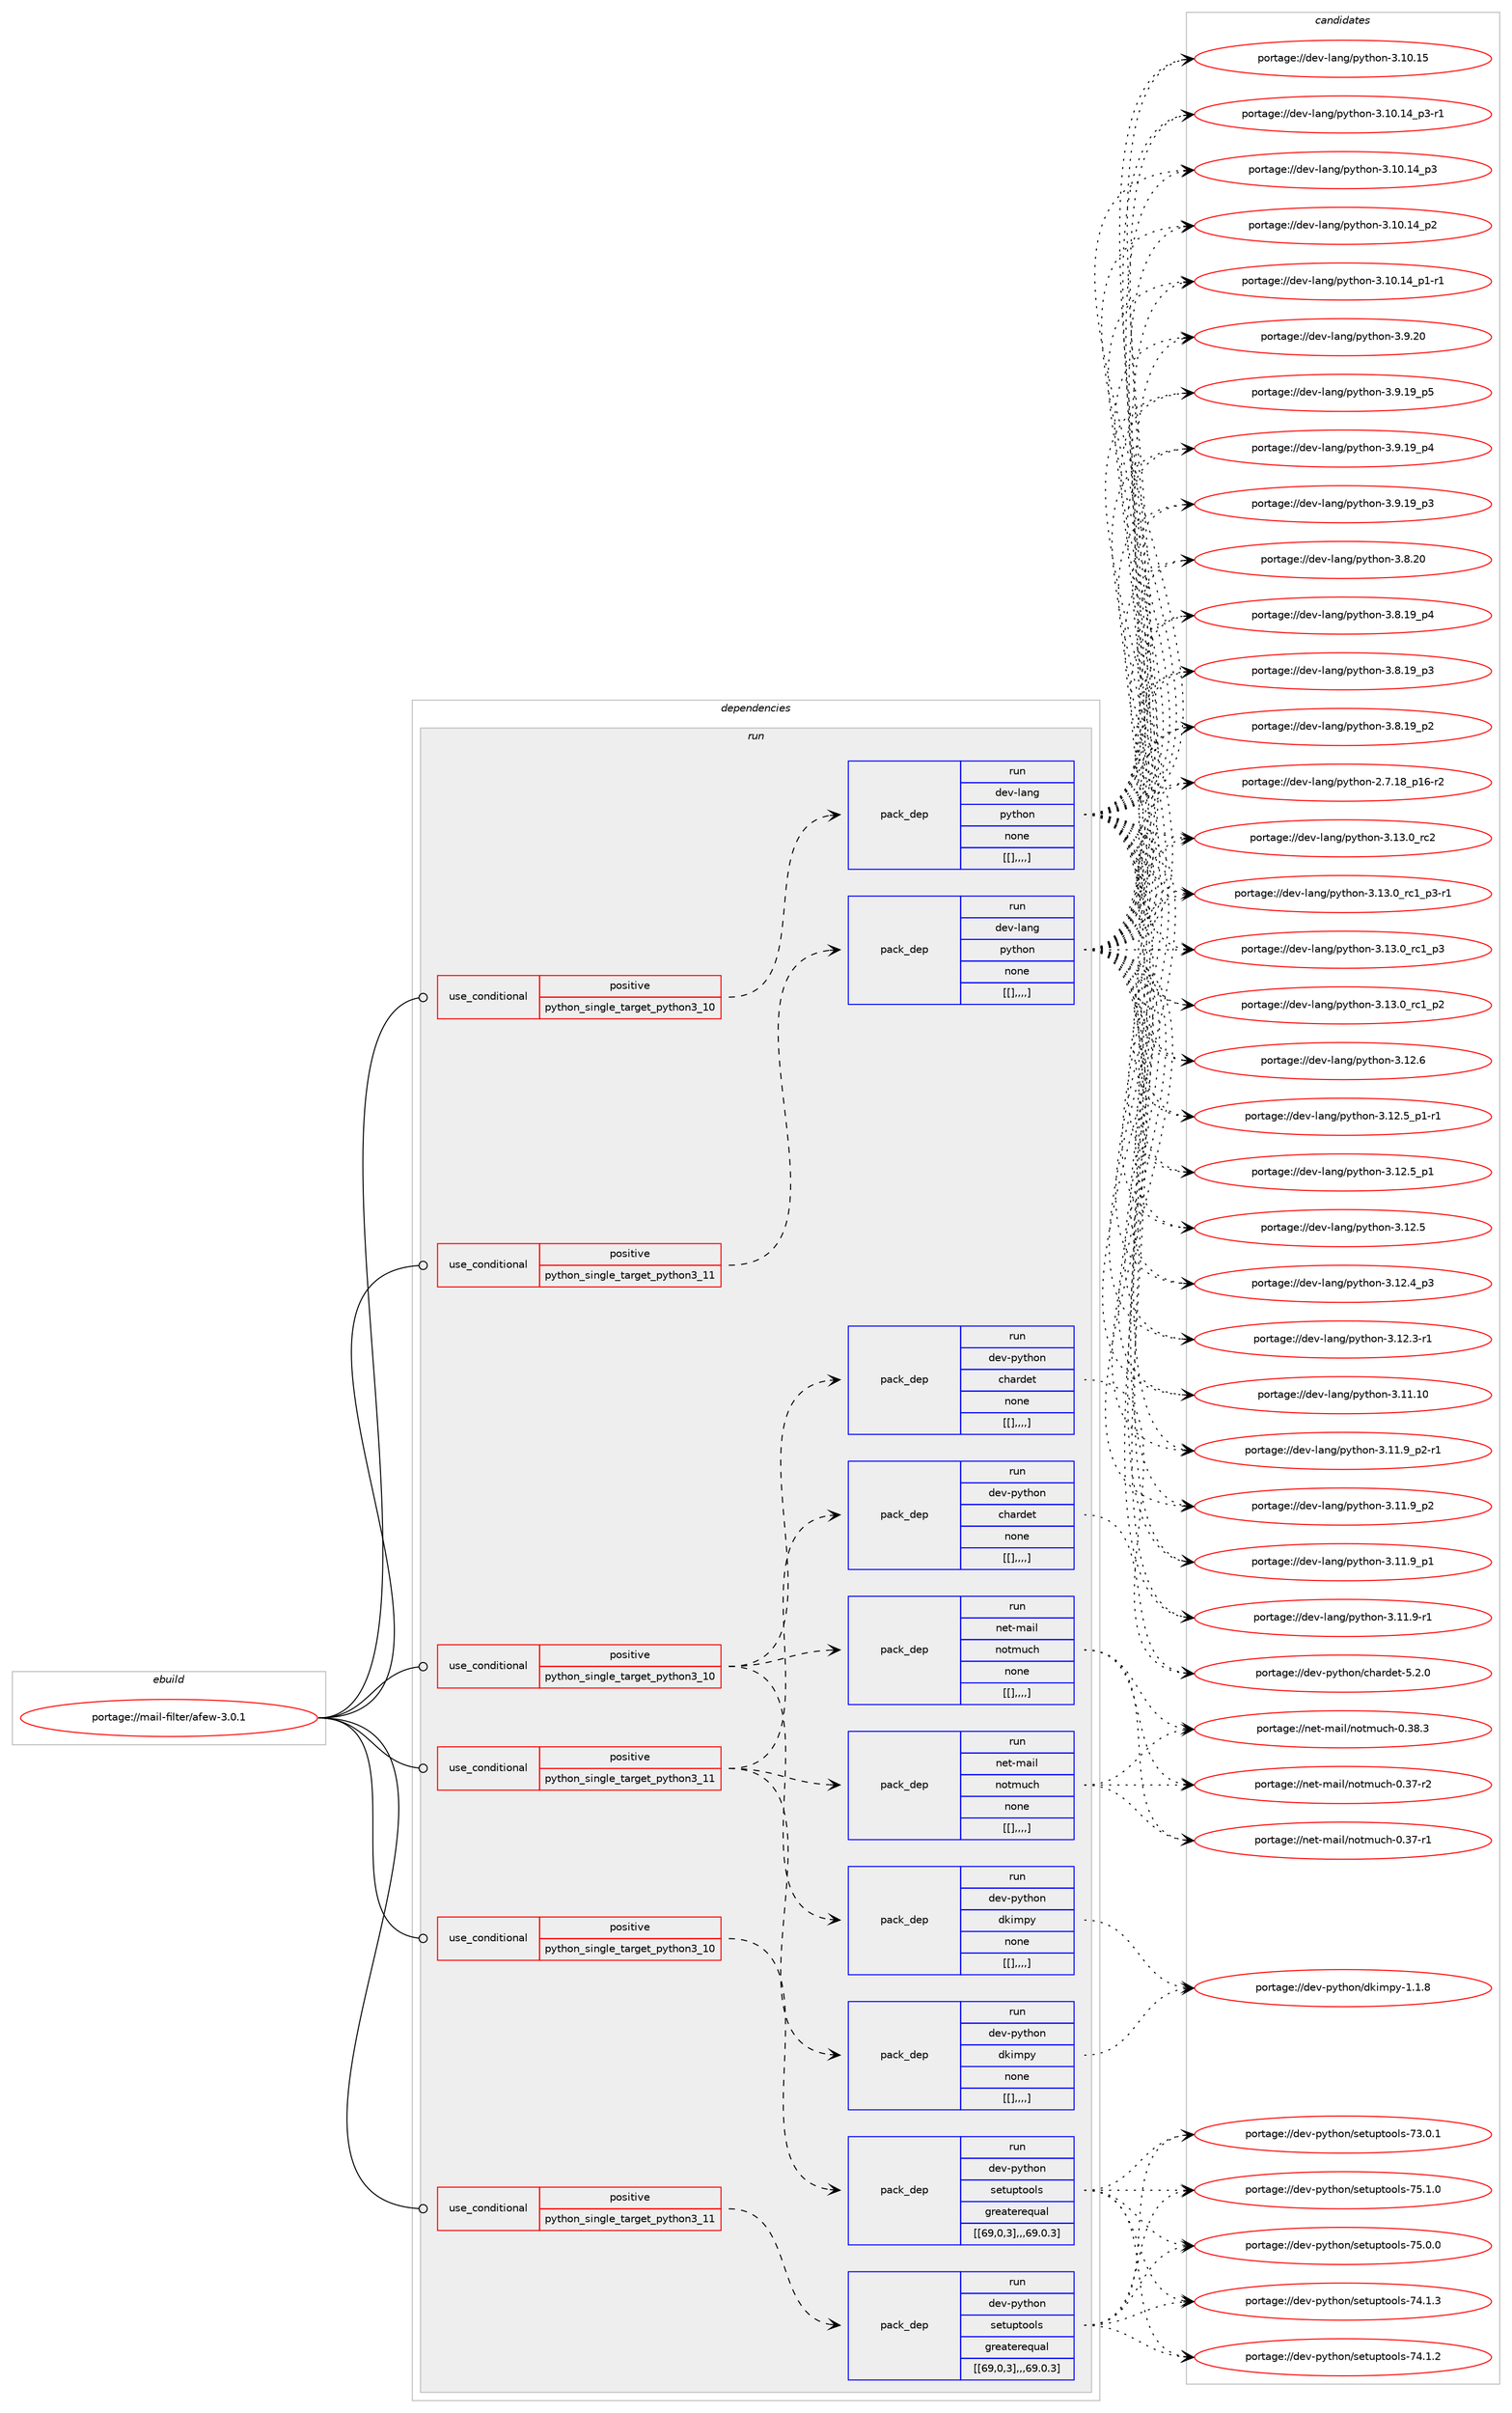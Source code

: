 digraph prolog {

# *************
# Graph options
# *************

newrank=true;
concentrate=true;
compound=true;
graph [rankdir=LR,fontname=Helvetica,fontsize=10,ranksep=1.5];#, ranksep=2.5, nodesep=0.2];
edge  [arrowhead=vee];
node  [fontname=Helvetica,fontsize=10];

# **********
# The ebuild
# **********

subgraph cluster_leftcol {
color=gray;
label=<<i>ebuild</i>>;
id [label="portage://mail-filter/afew-3.0.1", color=red, width=4, href="../mail-filter/afew-3.0.1.svg"];
}

# ****************
# The dependencies
# ****************

subgraph cluster_midcol {
color=gray;
label=<<i>dependencies</i>>;
subgraph cluster_compile {
fillcolor="#eeeeee";
style=filled;
label=<<i>compile</i>>;
}
subgraph cluster_compileandrun {
fillcolor="#eeeeee";
style=filled;
label=<<i>compile and run</i>>;
}
subgraph cluster_run {
fillcolor="#eeeeee";
style=filled;
label=<<i>run</i>>;
subgraph cond72599 {
dependency292065 [label=<<TABLE BORDER="0" CELLBORDER="1" CELLSPACING="0" CELLPADDING="4"><TR><TD ROWSPAN="3" CELLPADDING="10">use_conditional</TD></TR><TR><TD>positive</TD></TR><TR><TD>python_single_target_python3_10</TD></TR></TABLE>>, shape=none, color=red];
subgraph pack217040 {
dependency292066 [label=<<TABLE BORDER="0" CELLBORDER="1" CELLSPACING="0" CELLPADDING="4" WIDTH="220"><TR><TD ROWSPAN="6" CELLPADDING="30">pack_dep</TD></TR><TR><TD WIDTH="110">run</TD></TR><TR><TD>dev-lang</TD></TR><TR><TD>python</TD></TR><TR><TD>none</TD></TR><TR><TD>[[],,,,]</TD></TR></TABLE>>, shape=none, color=blue];
}
dependency292065:e -> dependency292066:w [weight=20,style="dashed",arrowhead="vee"];
}
id:e -> dependency292065:w [weight=20,style="solid",arrowhead="odot"];
subgraph cond72600 {
dependency292067 [label=<<TABLE BORDER="0" CELLBORDER="1" CELLSPACING="0" CELLPADDING="4"><TR><TD ROWSPAN="3" CELLPADDING="10">use_conditional</TD></TR><TR><TD>positive</TD></TR><TR><TD>python_single_target_python3_10</TD></TR></TABLE>>, shape=none, color=red];
subgraph pack217041 {
dependency292068 [label=<<TABLE BORDER="0" CELLBORDER="1" CELLSPACING="0" CELLPADDING="4" WIDTH="220"><TR><TD ROWSPAN="6" CELLPADDING="30">pack_dep</TD></TR><TR><TD WIDTH="110">run</TD></TR><TR><TD>dev-python</TD></TR><TR><TD>chardet</TD></TR><TR><TD>none</TD></TR><TR><TD>[[],,,,]</TD></TR></TABLE>>, shape=none, color=blue];
}
dependency292067:e -> dependency292068:w [weight=20,style="dashed",arrowhead="vee"];
subgraph pack217042 {
dependency292069 [label=<<TABLE BORDER="0" CELLBORDER="1" CELLSPACING="0" CELLPADDING="4" WIDTH="220"><TR><TD ROWSPAN="6" CELLPADDING="30">pack_dep</TD></TR><TR><TD WIDTH="110">run</TD></TR><TR><TD>dev-python</TD></TR><TR><TD>dkimpy</TD></TR><TR><TD>none</TD></TR><TR><TD>[[],,,,]</TD></TR></TABLE>>, shape=none, color=blue];
}
dependency292067:e -> dependency292069:w [weight=20,style="dashed",arrowhead="vee"];
subgraph pack217043 {
dependency292070 [label=<<TABLE BORDER="0" CELLBORDER="1" CELLSPACING="0" CELLPADDING="4" WIDTH="220"><TR><TD ROWSPAN="6" CELLPADDING="30">pack_dep</TD></TR><TR><TD WIDTH="110">run</TD></TR><TR><TD>net-mail</TD></TR><TR><TD>notmuch</TD></TR><TR><TD>none</TD></TR><TR><TD>[[],,,,]</TD></TR></TABLE>>, shape=none, color=blue];
}
dependency292067:e -> dependency292070:w [weight=20,style="dashed",arrowhead="vee"];
}
id:e -> dependency292067:w [weight=20,style="solid",arrowhead="odot"];
subgraph cond72601 {
dependency292071 [label=<<TABLE BORDER="0" CELLBORDER="1" CELLSPACING="0" CELLPADDING="4"><TR><TD ROWSPAN="3" CELLPADDING="10">use_conditional</TD></TR><TR><TD>positive</TD></TR><TR><TD>python_single_target_python3_10</TD></TR></TABLE>>, shape=none, color=red];
subgraph pack217044 {
dependency292072 [label=<<TABLE BORDER="0" CELLBORDER="1" CELLSPACING="0" CELLPADDING="4" WIDTH="220"><TR><TD ROWSPAN="6" CELLPADDING="30">pack_dep</TD></TR><TR><TD WIDTH="110">run</TD></TR><TR><TD>dev-python</TD></TR><TR><TD>setuptools</TD></TR><TR><TD>greaterequal</TD></TR><TR><TD>[[69,0,3],,,69.0.3]</TD></TR></TABLE>>, shape=none, color=blue];
}
dependency292071:e -> dependency292072:w [weight=20,style="dashed",arrowhead="vee"];
}
id:e -> dependency292071:w [weight=20,style="solid",arrowhead="odot"];
subgraph cond72602 {
dependency292073 [label=<<TABLE BORDER="0" CELLBORDER="1" CELLSPACING="0" CELLPADDING="4"><TR><TD ROWSPAN="3" CELLPADDING="10">use_conditional</TD></TR><TR><TD>positive</TD></TR><TR><TD>python_single_target_python3_11</TD></TR></TABLE>>, shape=none, color=red];
subgraph pack217045 {
dependency292074 [label=<<TABLE BORDER="0" CELLBORDER="1" CELLSPACING="0" CELLPADDING="4" WIDTH="220"><TR><TD ROWSPAN="6" CELLPADDING="30">pack_dep</TD></TR><TR><TD WIDTH="110">run</TD></TR><TR><TD>dev-lang</TD></TR><TR><TD>python</TD></TR><TR><TD>none</TD></TR><TR><TD>[[],,,,]</TD></TR></TABLE>>, shape=none, color=blue];
}
dependency292073:e -> dependency292074:w [weight=20,style="dashed",arrowhead="vee"];
}
id:e -> dependency292073:w [weight=20,style="solid",arrowhead="odot"];
subgraph cond72603 {
dependency292075 [label=<<TABLE BORDER="0" CELLBORDER="1" CELLSPACING="0" CELLPADDING="4"><TR><TD ROWSPAN="3" CELLPADDING="10">use_conditional</TD></TR><TR><TD>positive</TD></TR><TR><TD>python_single_target_python3_11</TD></TR></TABLE>>, shape=none, color=red];
subgraph pack217046 {
dependency292076 [label=<<TABLE BORDER="0" CELLBORDER="1" CELLSPACING="0" CELLPADDING="4" WIDTH="220"><TR><TD ROWSPAN="6" CELLPADDING="30">pack_dep</TD></TR><TR><TD WIDTH="110">run</TD></TR><TR><TD>dev-python</TD></TR><TR><TD>chardet</TD></TR><TR><TD>none</TD></TR><TR><TD>[[],,,,]</TD></TR></TABLE>>, shape=none, color=blue];
}
dependency292075:e -> dependency292076:w [weight=20,style="dashed",arrowhead="vee"];
subgraph pack217047 {
dependency292077 [label=<<TABLE BORDER="0" CELLBORDER="1" CELLSPACING="0" CELLPADDING="4" WIDTH="220"><TR><TD ROWSPAN="6" CELLPADDING="30">pack_dep</TD></TR><TR><TD WIDTH="110">run</TD></TR><TR><TD>dev-python</TD></TR><TR><TD>dkimpy</TD></TR><TR><TD>none</TD></TR><TR><TD>[[],,,,]</TD></TR></TABLE>>, shape=none, color=blue];
}
dependency292075:e -> dependency292077:w [weight=20,style="dashed",arrowhead="vee"];
subgraph pack217048 {
dependency292078 [label=<<TABLE BORDER="0" CELLBORDER="1" CELLSPACING="0" CELLPADDING="4" WIDTH="220"><TR><TD ROWSPAN="6" CELLPADDING="30">pack_dep</TD></TR><TR><TD WIDTH="110">run</TD></TR><TR><TD>net-mail</TD></TR><TR><TD>notmuch</TD></TR><TR><TD>none</TD></TR><TR><TD>[[],,,,]</TD></TR></TABLE>>, shape=none, color=blue];
}
dependency292075:e -> dependency292078:w [weight=20,style="dashed",arrowhead="vee"];
}
id:e -> dependency292075:w [weight=20,style="solid",arrowhead="odot"];
subgraph cond72604 {
dependency292079 [label=<<TABLE BORDER="0" CELLBORDER="1" CELLSPACING="0" CELLPADDING="4"><TR><TD ROWSPAN="3" CELLPADDING="10">use_conditional</TD></TR><TR><TD>positive</TD></TR><TR><TD>python_single_target_python3_11</TD></TR></TABLE>>, shape=none, color=red];
subgraph pack217049 {
dependency292080 [label=<<TABLE BORDER="0" CELLBORDER="1" CELLSPACING="0" CELLPADDING="4" WIDTH="220"><TR><TD ROWSPAN="6" CELLPADDING="30">pack_dep</TD></TR><TR><TD WIDTH="110">run</TD></TR><TR><TD>dev-python</TD></TR><TR><TD>setuptools</TD></TR><TR><TD>greaterequal</TD></TR><TR><TD>[[69,0,3],,,69.0.3]</TD></TR></TABLE>>, shape=none, color=blue];
}
dependency292079:e -> dependency292080:w [weight=20,style="dashed",arrowhead="vee"];
}
id:e -> dependency292079:w [weight=20,style="solid",arrowhead="odot"];
}
}

# **************
# The candidates
# **************

subgraph cluster_choices {
rank=same;
color=gray;
label=<<i>candidates</i>>;

subgraph choice217040 {
color=black;
nodesep=1;
choice10010111845108971101034711212111610411111045514649514648951149950 [label="portage://dev-lang/python-3.13.0_rc2", color=red, width=4,href="../dev-lang/python-3.13.0_rc2.svg"];
choice1001011184510897110103471121211161041111104551464951464895114994995112514511449 [label="portage://dev-lang/python-3.13.0_rc1_p3-r1", color=red, width=4,href="../dev-lang/python-3.13.0_rc1_p3-r1.svg"];
choice100101118451089711010347112121116104111110455146495146489511499499511251 [label="portage://dev-lang/python-3.13.0_rc1_p3", color=red, width=4,href="../dev-lang/python-3.13.0_rc1_p3.svg"];
choice100101118451089711010347112121116104111110455146495146489511499499511250 [label="portage://dev-lang/python-3.13.0_rc1_p2", color=red, width=4,href="../dev-lang/python-3.13.0_rc1_p2.svg"];
choice10010111845108971101034711212111610411111045514649504654 [label="portage://dev-lang/python-3.12.6", color=red, width=4,href="../dev-lang/python-3.12.6.svg"];
choice1001011184510897110103471121211161041111104551464950465395112494511449 [label="portage://dev-lang/python-3.12.5_p1-r1", color=red, width=4,href="../dev-lang/python-3.12.5_p1-r1.svg"];
choice100101118451089711010347112121116104111110455146495046539511249 [label="portage://dev-lang/python-3.12.5_p1", color=red, width=4,href="../dev-lang/python-3.12.5_p1.svg"];
choice10010111845108971101034711212111610411111045514649504653 [label="portage://dev-lang/python-3.12.5", color=red, width=4,href="../dev-lang/python-3.12.5.svg"];
choice100101118451089711010347112121116104111110455146495046529511251 [label="portage://dev-lang/python-3.12.4_p3", color=red, width=4,href="../dev-lang/python-3.12.4_p3.svg"];
choice100101118451089711010347112121116104111110455146495046514511449 [label="portage://dev-lang/python-3.12.3-r1", color=red, width=4,href="../dev-lang/python-3.12.3-r1.svg"];
choice1001011184510897110103471121211161041111104551464949464948 [label="portage://dev-lang/python-3.11.10", color=red, width=4,href="../dev-lang/python-3.11.10.svg"];
choice1001011184510897110103471121211161041111104551464949465795112504511449 [label="portage://dev-lang/python-3.11.9_p2-r1", color=red, width=4,href="../dev-lang/python-3.11.9_p2-r1.svg"];
choice100101118451089711010347112121116104111110455146494946579511250 [label="portage://dev-lang/python-3.11.9_p2", color=red, width=4,href="../dev-lang/python-3.11.9_p2.svg"];
choice100101118451089711010347112121116104111110455146494946579511249 [label="portage://dev-lang/python-3.11.9_p1", color=red, width=4,href="../dev-lang/python-3.11.9_p1.svg"];
choice100101118451089711010347112121116104111110455146494946574511449 [label="portage://dev-lang/python-3.11.9-r1", color=red, width=4,href="../dev-lang/python-3.11.9-r1.svg"];
choice1001011184510897110103471121211161041111104551464948464953 [label="portage://dev-lang/python-3.10.15", color=red, width=4,href="../dev-lang/python-3.10.15.svg"];
choice100101118451089711010347112121116104111110455146494846495295112514511449 [label="portage://dev-lang/python-3.10.14_p3-r1", color=red, width=4,href="../dev-lang/python-3.10.14_p3-r1.svg"];
choice10010111845108971101034711212111610411111045514649484649529511251 [label="portage://dev-lang/python-3.10.14_p3", color=red, width=4,href="../dev-lang/python-3.10.14_p3.svg"];
choice10010111845108971101034711212111610411111045514649484649529511250 [label="portage://dev-lang/python-3.10.14_p2", color=red, width=4,href="../dev-lang/python-3.10.14_p2.svg"];
choice100101118451089711010347112121116104111110455146494846495295112494511449 [label="portage://dev-lang/python-3.10.14_p1-r1", color=red, width=4,href="../dev-lang/python-3.10.14_p1-r1.svg"];
choice10010111845108971101034711212111610411111045514657465048 [label="portage://dev-lang/python-3.9.20", color=red, width=4,href="../dev-lang/python-3.9.20.svg"];
choice100101118451089711010347112121116104111110455146574649579511253 [label="portage://dev-lang/python-3.9.19_p5", color=red, width=4,href="../dev-lang/python-3.9.19_p5.svg"];
choice100101118451089711010347112121116104111110455146574649579511252 [label="portage://dev-lang/python-3.9.19_p4", color=red, width=4,href="../dev-lang/python-3.9.19_p4.svg"];
choice100101118451089711010347112121116104111110455146574649579511251 [label="portage://dev-lang/python-3.9.19_p3", color=red, width=4,href="../dev-lang/python-3.9.19_p3.svg"];
choice10010111845108971101034711212111610411111045514656465048 [label="portage://dev-lang/python-3.8.20", color=red, width=4,href="../dev-lang/python-3.8.20.svg"];
choice100101118451089711010347112121116104111110455146564649579511252 [label="portage://dev-lang/python-3.8.19_p4", color=red, width=4,href="../dev-lang/python-3.8.19_p4.svg"];
choice100101118451089711010347112121116104111110455146564649579511251 [label="portage://dev-lang/python-3.8.19_p3", color=red, width=4,href="../dev-lang/python-3.8.19_p3.svg"];
choice100101118451089711010347112121116104111110455146564649579511250 [label="portage://dev-lang/python-3.8.19_p2", color=red, width=4,href="../dev-lang/python-3.8.19_p2.svg"];
choice100101118451089711010347112121116104111110455046554649569511249544511450 [label="portage://dev-lang/python-2.7.18_p16-r2", color=red, width=4,href="../dev-lang/python-2.7.18_p16-r2.svg"];
dependency292066:e -> choice10010111845108971101034711212111610411111045514649514648951149950:w [style=dotted,weight="100"];
dependency292066:e -> choice1001011184510897110103471121211161041111104551464951464895114994995112514511449:w [style=dotted,weight="100"];
dependency292066:e -> choice100101118451089711010347112121116104111110455146495146489511499499511251:w [style=dotted,weight="100"];
dependency292066:e -> choice100101118451089711010347112121116104111110455146495146489511499499511250:w [style=dotted,weight="100"];
dependency292066:e -> choice10010111845108971101034711212111610411111045514649504654:w [style=dotted,weight="100"];
dependency292066:e -> choice1001011184510897110103471121211161041111104551464950465395112494511449:w [style=dotted,weight="100"];
dependency292066:e -> choice100101118451089711010347112121116104111110455146495046539511249:w [style=dotted,weight="100"];
dependency292066:e -> choice10010111845108971101034711212111610411111045514649504653:w [style=dotted,weight="100"];
dependency292066:e -> choice100101118451089711010347112121116104111110455146495046529511251:w [style=dotted,weight="100"];
dependency292066:e -> choice100101118451089711010347112121116104111110455146495046514511449:w [style=dotted,weight="100"];
dependency292066:e -> choice1001011184510897110103471121211161041111104551464949464948:w [style=dotted,weight="100"];
dependency292066:e -> choice1001011184510897110103471121211161041111104551464949465795112504511449:w [style=dotted,weight="100"];
dependency292066:e -> choice100101118451089711010347112121116104111110455146494946579511250:w [style=dotted,weight="100"];
dependency292066:e -> choice100101118451089711010347112121116104111110455146494946579511249:w [style=dotted,weight="100"];
dependency292066:e -> choice100101118451089711010347112121116104111110455146494946574511449:w [style=dotted,weight="100"];
dependency292066:e -> choice1001011184510897110103471121211161041111104551464948464953:w [style=dotted,weight="100"];
dependency292066:e -> choice100101118451089711010347112121116104111110455146494846495295112514511449:w [style=dotted,weight="100"];
dependency292066:e -> choice10010111845108971101034711212111610411111045514649484649529511251:w [style=dotted,weight="100"];
dependency292066:e -> choice10010111845108971101034711212111610411111045514649484649529511250:w [style=dotted,weight="100"];
dependency292066:e -> choice100101118451089711010347112121116104111110455146494846495295112494511449:w [style=dotted,weight="100"];
dependency292066:e -> choice10010111845108971101034711212111610411111045514657465048:w [style=dotted,weight="100"];
dependency292066:e -> choice100101118451089711010347112121116104111110455146574649579511253:w [style=dotted,weight="100"];
dependency292066:e -> choice100101118451089711010347112121116104111110455146574649579511252:w [style=dotted,weight="100"];
dependency292066:e -> choice100101118451089711010347112121116104111110455146574649579511251:w [style=dotted,weight="100"];
dependency292066:e -> choice10010111845108971101034711212111610411111045514656465048:w [style=dotted,weight="100"];
dependency292066:e -> choice100101118451089711010347112121116104111110455146564649579511252:w [style=dotted,weight="100"];
dependency292066:e -> choice100101118451089711010347112121116104111110455146564649579511251:w [style=dotted,weight="100"];
dependency292066:e -> choice100101118451089711010347112121116104111110455146564649579511250:w [style=dotted,weight="100"];
dependency292066:e -> choice100101118451089711010347112121116104111110455046554649569511249544511450:w [style=dotted,weight="100"];
}
subgraph choice217041 {
color=black;
nodesep=1;
choice10010111845112121116104111110479910497114100101116455346504648 [label="portage://dev-python/chardet-5.2.0", color=red, width=4,href="../dev-python/chardet-5.2.0.svg"];
dependency292068:e -> choice10010111845112121116104111110479910497114100101116455346504648:w [style=dotted,weight="100"];
}
subgraph choice217042 {
color=black;
nodesep=1;
choice1001011184511212111610411111047100107105109112121454946494656 [label="portage://dev-python/dkimpy-1.1.8", color=red, width=4,href="../dev-python/dkimpy-1.1.8.svg"];
dependency292069:e -> choice1001011184511212111610411111047100107105109112121454946494656:w [style=dotted,weight="100"];
}
subgraph choice217043 {
color=black;
nodesep=1;
choice1101011164510997105108471101111161091179910445484651564651 [label="portage://net-mail/notmuch-0.38.3", color=red, width=4,href="../net-mail/notmuch-0.38.3.svg"];
choice1101011164510997105108471101111161091179910445484651554511450 [label="portage://net-mail/notmuch-0.37-r2", color=red, width=4,href="../net-mail/notmuch-0.37-r2.svg"];
choice1101011164510997105108471101111161091179910445484651554511449 [label="portage://net-mail/notmuch-0.37-r1", color=red, width=4,href="../net-mail/notmuch-0.37-r1.svg"];
dependency292070:e -> choice1101011164510997105108471101111161091179910445484651564651:w [style=dotted,weight="100"];
dependency292070:e -> choice1101011164510997105108471101111161091179910445484651554511450:w [style=dotted,weight="100"];
dependency292070:e -> choice1101011164510997105108471101111161091179910445484651554511449:w [style=dotted,weight="100"];
}
subgraph choice217044 {
color=black;
nodesep=1;
choice100101118451121211161041111104711510111611711211611111110811545555346494648 [label="portage://dev-python/setuptools-75.1.0", color=red, width=4,href="../dev-python/setuptools-75.1.0.svg"];
choice100101118451121211161041111104711510111611711211611111110811545555346484648 [label="portage://dev-python/setuptools-75.0.0", color=red, width=4,href="../dev-python/setuptools-75.0.0.svg"];
choice100101118451121211161041111104711510111611711211611111110811545555246494651 [label="portage://dev-python/setuptools-74.1.3", color=red, width=4,href="../dev-python/setuptools-74.1.3.svg"];
choice100101118451121211161041111104711510111611711211611111110811545555246494650 [label="portage://dev-python/setuptools-74.1.2", color=red, width=4,href="../dev-python/setuptools-74.1.2.svg"];
choice100101118451121211161041111104711510111611711211611111110811545555146484649 [label="portage://dev-python/setuptools-73.0.1", color=red, width=4,href="../dev-python/setuptools-73.0.1.svg"];
dependency292072:e -> choice100101118451121211161041111104711510111611711211611111110811545555346494648:w [style=dotted,weight="100"];
dependency292072:e -> choice100101118451121211161041111104711510111611711211611111110811545555346484648:w [style=dotted,weight="100"];
dependency292072:e -> choice100101118451121211161041111104711510111611711211611111110811545555246494651:w [style=dotted,weight="100"];
dependency292072:e -> choice100101118451121211161041111104711510111611711211611111110811545555246494650:w [style=dotted,weight="100"];
dependency292072:e -> choice100101118451121211161041111104711510111611711211611111110811545555146484649:w [style=dotted,weight="100"];
}
subgraph choice217045 {
color=black;
nodesep=1;
choice10010111845108971101034711212111610411111045514649514648951149950 [label="portage://dev-lang/python-3.13.0_rc2", color=red, width=4,href="../dev-lang/python-3.13.0_rc2.svg"];
choice1001011184510897110103471121211161041111104551464951464895114994995112514511449 [label="portage://dev-lang/python-3.13.0_rc1_p3-r1", color=red, width=4,href="../dev-lang/python-3.13.0_rc1_p3-r1.svg"];
choice100101118451089711010347112121116104111110455146495146489511499499511251 [label="portage://dev-lang/python-3.13.0_rc1_p3", color=red, width=4,href="../dev-lang/python-3.13.0_rc1_p3.svg"];
choice100101118451089711010347112121116104111110455146495146489511499499511250 [label="portage://dev-lang/python-3.13.0_rc1_p2", color=red, width=4,href="../dev-lang/python-3.13.0_rc1_p2.svg"];
choice10010111845108971101034711212111610411111045514649504654 [label="portage://dev-lang/python-3.12.6", color=red, width=4,href="../dev-lang/python-3.12.6.svg"];
choice1001011184510897110103471121211161041111104551464950465395112494511449 [label="portage://dev-lang/python-3.12.5_p1-r1", color=red, width=4,href="../dev-lang/python-3.12.5_p1-r1.svg"];
choice100101118451089711010347112121116104111110455146495046539511249 [label="portage://dev-lang/python-3.12.5_p1", color=red, width=4,href="../dev-lang/python-3.12.5_p1.svg"];
choice10010111845108971101034711212111610411111045514649504653 [label="portage://dev-lang/python-3.12.5", color=red, width=4,href="../dev-lang/python-3.12.5.svg"];
choice100101118451089711010347112121116104111110455146495046529511251 [label="portage://dev-lang/python-3.12.4_p3", color=red, width=4,href="../dev-lang/python-3.12.4_p3.svg"];
choice100101118451089711010347112121116104111110455146495046514511449 [label="portage://dev-lang/python-3.12.3-r1", color=red, width=4,href="../dev-lang/python-3.12.3-r1.svg"];
choice1001011184510897110103471121211161041111104551464949464948 [label="portage://dev-lang/python-3.11.10", color=red, width=4,href="../dev-lang/python-3.11.10.svg"];
choice1001011184510897110103471121211161041111104551464949465795112504511449 [label="portage://dev-lang/python-3.11.9_p2-r1", color=red, width=4,href="../dev-lang/python-3.11.9_p2-r1.svg"];
choice100101118451089711010347112121116104111110455146494946579511250 [label="portage://dev-lang/python-3.11.9_p2", color=red, width=4,href="../dev-lang/python-3.11.9_p2.svg"];
choice100101118451089711010347112121116104111110455146494946579511249 [label="portage://dev-lang/python-3.11.9_p1", color=red, width=4,href="../dev-lang/python-3.11.9_p1.svg"];
choice100101118451089711010347112121116104111110455146494946574511449 [label="portage://dev-lang/python-3.11.9-r1", color=red, width=4,href="../dev-lang/python-3.11.9-r1.svg"];
choice1001011184510897110103471121211161041111104551464948464953 [label="portage://dev-lang/python-3.10.15", color=red, width=4,href="../dev-lang/python-3.10.15.svg"];
choice100101118451089711010347112121116104111110455146494846495295112514511449 [label="portage://dev-lang/python-3.10.14_p3-r1", color=red, width=4,href="../dev-lang/python-3.10.14_p3-r1.svg"];
choice10010111845108971101034711212111610411111045514649484649529511251 [label="portage://dev-lang/python-3.10.14_p3", color=red, width=4,href="../dev-lang/python-3.10.14_p3.svg"];
choice10010111845108971101034711212111610411111045514649484649529511250 [label="portage://dev-lang/python-3.10.14_p2", color=red, width=4,href="../dev-lang/python-3.10.14_p2.svg"];
choice100101118451089711010347112121116104111110455146494846495295112494511449 [label="portage://dev-lang/python-3.10.14_p1-r1", color=red, width=4,href="../dev-lang/python-3.10.14_p1-r1.svg"];
choice10010111845108971101034711212111610411111045514657465048 [label="portage://dev-lang/python-3.9.20", color=red, width=4,href="../dev-lang/python-3.9.20.svg"];
choice100101118451089711010347112121116104111110455146574649579511253 [label="portage://dev-lang/python-3.9.19_p5", color=red, width=4,href="../dev-lang/python-3.9.19_p5.svg"];
choice100101118451089711010347112121116104111110455146574649579511252 [label="portage://dev-lang/python-3.9.19_p4", color=red, width=4,href="../dev-lang/python-3.9.19_p4.svg"];
choice100101118451089711010347112121116104111110455146574649579511251 [label="portage://dev-lang/python-3.9.19_p3", color=red, width=4,href="../dev-lang/python-3.9.19_p3.svg"];
choice10010111845108971101034711212111610411111045514656465048 [label="portage://dev-lang/python-3.8.20", color=red, width=4,href="../dev-lang/python-3.8.20.svg"];
choice100101118451089711010347112121116104111110455146564649579511252 [label="portage://dev-lang/python-3.8.19_p4", color=red, width=4,href="../dev-lang/python-3.8.19_p4.svg"];
choice100101118451089711010347112121116104111110455146564649579511251 [label="portage://dev-lang/python-3.8.19_p3", color=red, width=4,href="../dev-lang/python-3.8.19_p3.svg"];
choice100101118451089711010347112121116104111110455146564649579511250 [label="portage://dev-lang/python-3.8.19_p2", color=red, width=4,href="../dev-lang/python-3.8.19_p2.svg"];
choice100101118451089711010347112121116104111110455046554649569511249544511450 [label="portage://dev-lang/python-2.7.18_p16-r2", color=red, width=4,href="../dev-lang/python-2.7.18_p16-r2.svg"];
dependency292074:e -> choice10010111845108971101034711212111610411111045514649514648951149950:w [style=dotted,weight="100"];
dependency292074:e -> choice1001011184510897110103471121211161041111104551464951464895114994995112514511449:w [style=dotted,weight="100"];
dependency292074:e -> choice100101118451089711010347112121116104111110455146495146489511499499511251:w [style=dotted,weight="100"];
dependency292074:e -> choice100101118451089711010347112121116104111110455146495146489511499499511250:w [style=dotted,weight="100"];
dependency292074:e -> choice10010111845108971101034711212111610411111045514649504654:w [style=dotted,weight="100"];
dependency292074:e -> choice1001011184510897110103471121211161041111104551464950465395112494511449:w [style=dotted,weight="100"];
dependency292074:e -> choice100101118451089711010347112121116104111110455146495046539511249:w [style=dotted,weight="100"];
dependency292074:e -> choice10010111845108971101034711212111610411111045514649504653:w [style=dotted,weight="100"];
dependency292074:e -> choice100101118451089711010347112121116104111110455146495046529511251:w [style=dotted,weight="100"];
dependency292074:e -> choice100101118451089711010347112121116104111110455146495046514511449:w [style=dotted,weight="100"];
dependency292074:e -> choice1001011184510897110103471121211161041111104551464949464948:w [style=dotted,weight="100"];
dependency292074:e -> choice1001011184510897110103471121211161041111104551464949465795112504511449:w [style=dotted,weight="100"];
dependency292074:e -> choice100101118451089711010347112121116104111110455146494946579511250:w [style=dotted,weight="100"];
dependency292074:e -> choice100101118451089711010347112121116104111110455146494946579511249:w [style=dotted,weight="100"];
dependency292074:e -> choice100101118451089711010347112121116104111110455146494946574511449:w [style=dotted,weight="100"];
dependency292074:e -> choice1001011184510897110103471121211161041111104551464948464953:w [style=dotted,weight="100"];
dependency292074:e -> choice100101118451089711010347112121116104111110455146494846495295112514511449:w [style=dotted,weight="100"];
dependency292074:e -> choice10010111845108971101034711212111610411111045514649484649529511251:w [style=dotted,weight="100"];
dependency292074:e -> choice10010111845108971101034711212111610411111045514649484649529511250:w [style=dotted,weight="100"];
dependency292074:e -> choice100101118451089711010347112121116104111110455146494846495295112494511449:w [style=dotted,weight="100"];
dependency292074:e -> choice10010111845108971101034711212111610411111045514657465048:w [style=dotted,weight="100"];
dependency292074:e -> choice100101118451089711010347112121116104111110455146574649579511253:w [style=dotted,weight="100"];
dependency292074:e -> choice100101118451089711010347112121116104111110455146574649579511252:w [style=dotted,weight="100"];
dependency292074:e -> choice100101118451089711010347112121116104111110455146574649579511251:w [style=dotted,weight="100"];
dependency292074:e -> choice10010111845108971101034711212111610411111045514656465048:w [style=dotted,weight="100"];
dependency292074:e -> choice100101118451089711010347112121116104111110455146564649579511252:w [style=dotted,weight="100"];
dependency292074:e -> choice100101118451089711010347112121116104111110455146564649579511251:w [style=dotted,weight="100"];
dependency292074:e -> choice100101118451089711010347112121116104111110455146564649579511250:w [style=dotted,weight="100"];
dependency292074:e -> choice100101118451089711010347112121116104111110455046554649569511249544511450:w [style=dotted,weight="100"];
}
subgraph choice217046 {
color=black;
nodesep=1;
choice10010111845112121116104111110479910497114100101116455346504648 [label="portage://dev-python/chardet-5.2.0", color=red, width=4,href="../dev-python/chardet-5.2.0.svg"];
dependency292076:e -> choice10010111845112121116104111110479910497114100101116455346504648:w [style=dotted,weight="100"];
}
subgraph choice217047 {
color=black;
nodesep=1;
choice1001011184511212111610411111047100107105109112121454946494656 [label="portage://dev-python/dkimpy-1.1.8", color=red, width=4,href="../dev-python/dkimpy-1.1.8.svg"];
dependency292077:e -> choice1001011184511212111610411111047100107105109112121454946494656:w [style=dotted,weight="100"];
}
subgraph choice217048 {
color=black;
nodesep=1;
choice1101011164510997105108471101111161091179910445484651564651 [label="portage://net-mail/notmuch-0.38.3", color=red, width=4,href="../net-mail/notmuch-0.38.3.svg"];
choice1101011164510997105108471101111161091179910445484651554511450 [label="portage://net-mail/notmuch-0.37-r2", color=red, width=4,href="../net-mail/notmuch-0.37-r2.svg"];
choice1101011164510997105108471101111161091179910445484651554511449 [label="portage://net-mail/notmuch-0.37-r1", color=red, width=4,href="../net-mail/notmuch-0.37-r1.svg"];
dependency292078:e -> choice1101011164510997105108471101111161091179910445484651564651:w [style=dotted,weight="100"];
dependency292078:e -> choice1101011164510997105108471101111161091179910445484651554511450:w [style=dotted,weight="100"];
dependency292078:e -> choice1101011164510997105108471101111161091179910445484651554511449:w [style=dotted,weight="100"];
}
subgraph choice217049 {
color=black;
nodesep=1;
choice100101118451121211161041111104711510111611711211611111110811545555346494648 [label="portage://dev-python/setuptools-75.1.0", color=red, width=4,href="../dev-python/setuptools-75.1.0.svg"];
choice100101118451121211161041111104711510111611711211611111110811545555346484648 [label="portage://dev-python/setuptools-75.0.0", color=red, width=4,href="../dev-python/setuptools-75.0.0.svg"];
choice100101118451121211161041111104711510111611711211611111110811545555246494651 [label="portage://dev-python/setuptools-74.1.3", color=red, width=4,href="../dev-python/setuptools-74.1.3.svg"];
choice100101118451121211161041111104711510111611711211611111110811545555246494650 [label="portage://dev-python/setuptools-74.1.2", color=red, width=4,href="../dev-python/setuptools-74.1.2.svg"];
choice100101118451121211161041111104711510111611711211611111110811545555146484649 [label="portage://dev-python/setuptools-73.0.1", color=red, width=4,href="../dev-python/setuptools-73.0.1.svg"];
dependency292080:e -> choice100101118451121211161041111104711510111611711211611111110811545555346494648:w [style=dotted,weight="100"];
dependency292080:e -> choice100101118451121211161041111104711510111611711211611111110811545555346484648:w [style=dotted,weight="100"];
dependency292080:e -> choice100101118451121211161041111104711510111611711211611111110811545555246494651:w [style=dotted,weight="100"];
dependency292080:e -> choice100101118451121211161041111104711510111611711211611111110811545555246494650:w [style=dotted,weight="100"];
dependency292080:e -> choice100101118451121211161041111104711510111611711211611111110811545555146484649:w [style=dotted,weight="100"];
}
}

}
